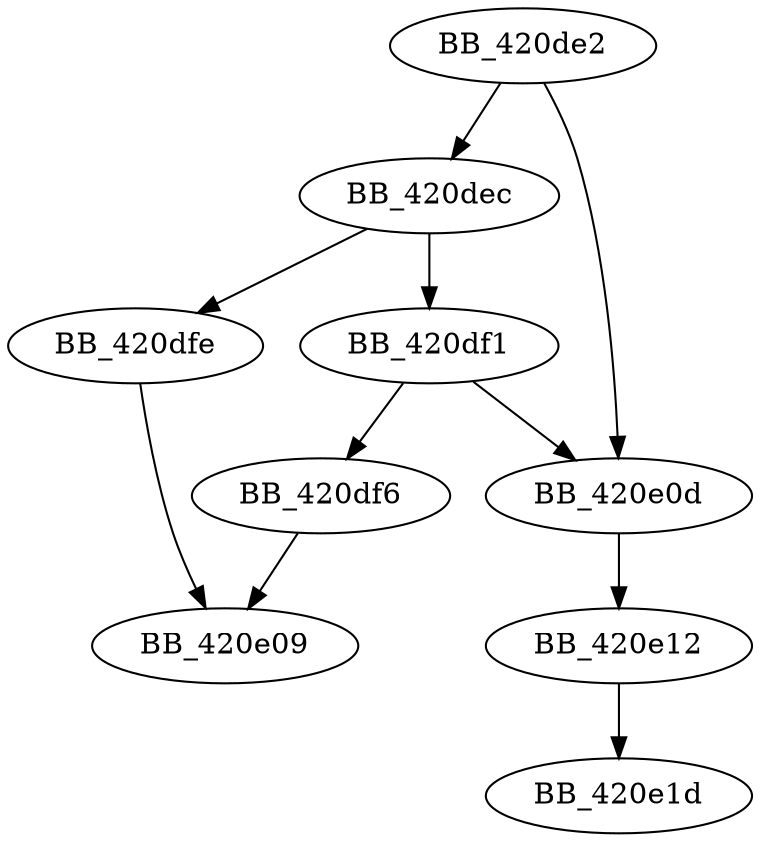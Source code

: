 DiGraph __set_error_mode{
BB_420de2->BB_420dec
BB_420de2->BB_420e0d
BB_420dec->BB_420df1
BB_420dec->BB_420dfe
BB_420df1->BB_420df6
BB_420df1->BB_420e0d
BB_420df6->BB_420e09
BB_420dfe->BB_420e09
BB_420e0d->BB_420e12
BB_420e12->BB_420e1d
}
